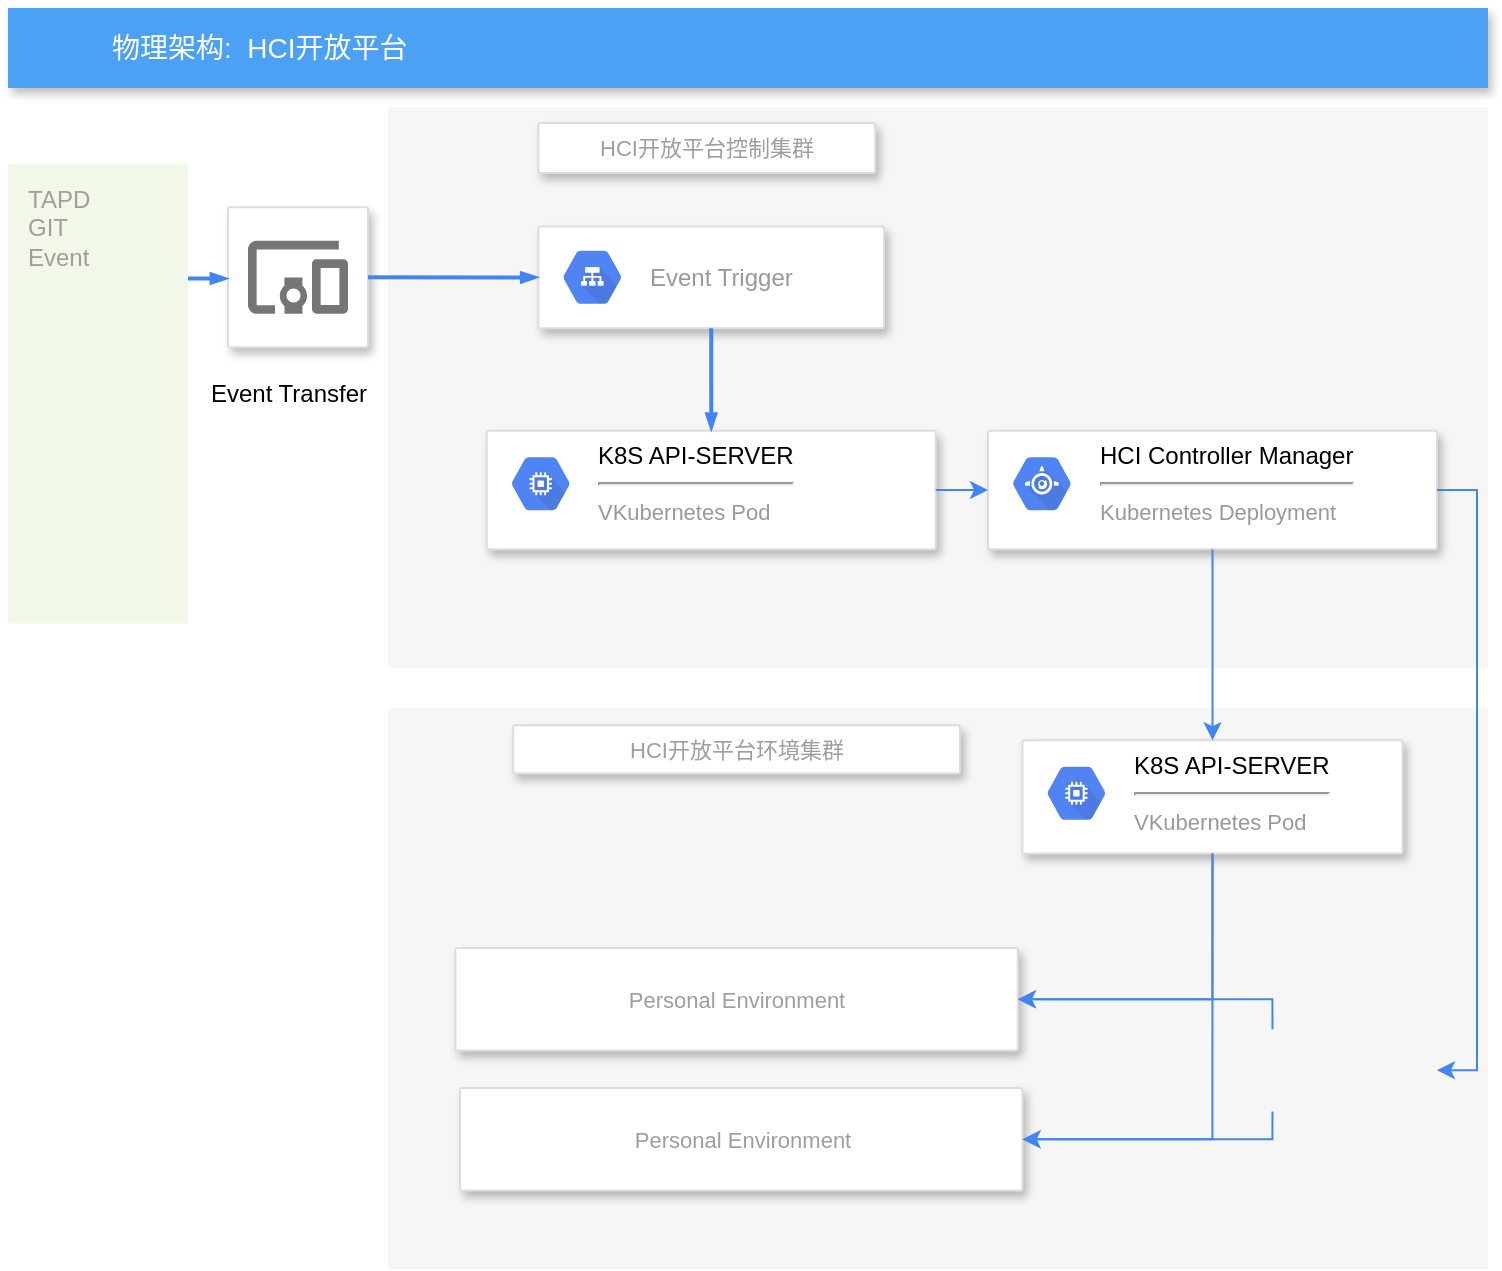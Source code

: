 <mxfile version="14.7.10" type="github">
  <diagram id="f106602c-feb2-e66a-4537-3a34d633f6aa" name="Page-1">
    <mxGraphModel dx="1185" dy="588" grid="1" gridSize="10" guides="1" tooltips="1" connect="1" arrows="1" fold="1" page="1" pageScale="1" pageWidth="1169" pageHeight="827" background="none" math="0" shadow="0">
      <root>
        <mxCell id="0" />
        <mxCell id="1" parent="0" />
        <mxCell id="14" value="" style="fillColor=#F6F6F6;strokeColor=none;shadow=0;gradientColor=none;fontSize=14;align=left;spacing=10;fontColor=#717171;9E9E9E;verticalAlign=top;spacingTop=-4;fontStyle=0;spacingLeft=40;html=1;" parent="1" vertex="1">
          <mxGeometry x="360" y="89.5" width="550" height="280.5" as="geometry" />
        </mxCell>
        <mxCell id="dVu_DJk5FjTDN_5h1LHO-1001" value="" style="shape=image;verticalLabelPosition=bottom;labelBackgroundColor=#ffffff;verticalAlign=top;aspect=fixed;imageAspect=0;image=https://dss0.bdstatic.com/70cFvHSh_Q1YnxGkpoWK1HF6hhy/it/u=1989177312,647456634&amp;fm=26&amp;gp=0.jpg;" vertex="1" parent="14">
          <mxGeometry x="33.673" y="8.898" width="21.289" height="20.651" as="geometry" />
        </mxCell>
        <mxCell id="dVu_DJk5FjTDN_5h1LHO-1003" value="HCI开放平台控制集群" style="strokeColor=#dddddd;fillColor=#ffffff;shadow=1;strokeWidth=1;rounded=1;absoluteArcSize=1;arcSize=2;fontSize=11;fontColor=#9E9E9E;align=center;html=1;" vertex="1" parent="14">
          <mxGeometry x="75.204" y="8.051" width="168.367" height="24.999" as="geometry" />
        </mxCell>
        <mxCell id="993" value="" style="strokeColor=#dddddd;fillColor=#ffffff;shadow=1;strokeWidth=1;rounded=1;absoluteArcSize=1;arcSize=2;fontSize=11;fontColor=#9E9E9E;align=center;html=1;" parent="14" vertex="1">
          <mxGeometry x="49.378" y="161.857" width="224.49" height="59.32" as="geometry" />
        </mxCell>
        <mxCell id="994" value="&lt;font color=&quot;#000000&quot;&gt;K8S API-SERVER&lt;/font&gt;&lt;br&gt;&lt;hr&gt;&lt;font style=&quot;font-size: 11px&quot;&gt;VKubernetes Pod&lt;/font&gt;" style="dashed=0;connectable=0;html=1;fillColor=#5184F3;strokeColor=none;shape=mxgraph.gcp2.hexIcon;prIcon=compute_engine;part=1;labelPosition=right;verticalLabelPosition=middle;align=left;verticalAlign=top;spacingLeft=5;fontColor=#999999;fontSize=12;spacingTop=-8;" parent="993" vertex="1">
          <mxGeometry width="44" height="39" relative="1" as="geometry">
            <mxPoint x="5" y="7" as="offset" />
          </mxGeometry>
        </mxCell>
        <mxCell id="991" value="" style="strokeColor=#dddddd;fillColor=#ffffff;shadow=1;strokeWidth=1;rounded=1;absoluteArcSize=1;arcSize=2;fontSize=11;fontColor=#9E9E9E;align=center;html=1;" parent="14" vertex="1">
          <mxGeometry x="299.998" y="161.856" width="224.49" height="59.32" as="geometry" />
        </mxCell>
        <mxCell id="992" value="&lt;font color=&quot;#000000&quot;&gt;HCI Controller Manager&lt;/font&gt;&lt;br&gt;&lt;hr&gt;&lt;span style=&quot;font-size: 11px&quot;&gt;Kubernetes Deployment&lt;/span&gt;" style="dashed=0;connectable=0;html=1;fillColor=#5184F3;strokeColor=none;shape=mxgraph.gcp2.hexIcon;prIcon=app_engine;part=1;labelPosition=right;verticalLabelPosition=middle;align=left;verticalAlign=top;spacingLeft=5;fontColor=#999999;fontSize=12;spacingTop=-8;" parent="991" vertex="1">
          <mxGeometry width="44" height="39" relative="1" as="geometry">
            <mxPoint x="5" y="7" as="offset" />
          </mxGeometry>
        </mxCell>
        <mxCell id="dVu_DJk5FjTDN_5h1LHO-1005" value="" style="edgeStyle=orthogonalEdgeStyle;rounded=0;orthogonalLoop=1;jettySize=auto;html=1;strokeColor=#4284F3;" edge="1" parent="14" source="993" target="991">
          <mxGeometry relative="1" as="geometry" />
        </mxCell>
        <mxCell id="989" value="" style="strokeColor=#dddddd;fillColor=#ffffff;shadow=1;strokeWidth=1;rounded=1;absoluteArcSize=1;arcSize=2;fontSize=11;fontColor=#9E9E9E;align=center;html=1;" parent="14" vertex="1">
          <mxGeometry x="75.199" y="59.744" width="172.84" height="50.846" as="geometry" />
        </mxCell>
        <mxCell id="990" value="Event Trigger" style="dashed=0;connectable=0;html=1;fillColor=#5184F3;strokeColor=none;shape=mxgraph.gcp2.hexIcon;prIcon=cloud_load_balancing;part=1;labelPosition=right;verticalLabelPosition=middle;align=left;verticalAlign=middle;spacingLeft=5;fontColor=#999999;fontSize=12;" parent="989" vertex="1">
          <mxGeometry y="0.5" width="44" height="39" relative="1" as="geometry">
            <mxPoint x="5" y="-19.5" as="offset" />
          </mxGeometry>
        </mxCell>
        <mxCell id="1000" style="edgeStyle=orthogonalEdgeStyle;rounded=0;elbow=vertical;html=1;labelBackgroundColor=none;startFill=1;startSize=4;endArrow=blockThin;endFill=1;endSize=4;jettySize=auto;orthogonalLoop=1;strokeColor=#4284F3;strokeWidth=2;fontSize=12;fontColor=#000000;align=left;dashed=0;" parent="14" source="989" target="993" edge="1">
          <mxGeometry relative="1" as="geometry" />
        </mxCell>
        <mxCell id="997" value="TAPD&lt;br&gt;GIT&lt;br&gt;Event" style="rounded=1;absoluteArcSize=1;arcSize=2;html=1;strokeColor=none;gradientColor=none;shadow=0;dashed=0;fontSize=12;fontColor=#9E9E9E;align=left;verticalAlign=top;spacing=10;spacingTop=-4;fillColor=#F1F8E9;" parent="1" vertex="1">
          <mxGeometry x="170" y="117.75" width="90" height="230" as="geometry" />
        </mxCell>
        <mxCell id="818" value="物理架构:&amp;nbsp; HCI开放平台" style="fillColor=#4DA1F5;strokeColor=none;shadow=1;gradientColor=none;fontSize=14;align=left;spacingLeft=50;fontColor=#ffffff;html=1;" parent="1" vertex="1">
          <mxGeometry x="170" y="40" width="740" height="40" as="geometry" />
        </mxCell>
        <mxCell id="985" value="" style="strokeColor=#dddddd;fillColor=#ffffff;shadow=1;strokeWidth=1;rounded=1;absoluteArcSize=1;arcSize=2;labelPosition=center;verticalLabelPosition=middle;align=center;verticalAlign=bottom;spacingLeft=0;fontColor=#999999;fontSize=12;whiteSpace=wrap;spacingBottom=2;html=1;" parent="1" vertex="1">
          <mxGeometry x="280" y="139.67" width="70" height="70" as="geometry" />
        </mxCell>
        <mxCell id="986" value="" style="dashed=0;connectable=0;html=1;fillColor=#757575;strokeColor=none;shape=mxgraph.gcp2.mobile_devices;part=1;" parent="985" vertex="1">
          <mxGeometry x="0.5" width="50" height="36.5" relative="1" as="geometry">
            <mxPoint x="-25" y="16.75" as="offset" />
          </mxGeometry>
        </mxCell>
        <mxCell id="dVu_DJk5FjTDN_5h1LHO-1008" style="edgeStyle=orthogonalEdgeStyle;rounded=0;elbow=vertical;html=1;labelBackgroundColor=none;startFill=1;startSize=4;endArrow=blockThin;endFill=1;endSize=4;jettySize=auto;orthogonalLoop=1;strokeColor=#4284F3;strokeWidth=2;fontSize=12;fontColor=#000000;align=left;dashed=0;entryX=0;entryY=0.5;entryDx=0;entryDy=0;exitX=1;exitY=0.25;exitDx=0;exitDy=0;" edge="1" parent="1" source="997" target="985">
          <mxGeometry relative="1" as="geometry">
            <mxPoint x="140" y="175" as="sourcePoint" />
            <mxPoint x="121.388" y="160.1" as="targetPoint" />
            <Array as="points" />
          </mxGeometry>
        </mxCell>
        <mxCell id="dVu_DJk5FjTDN_5h1LHO-1010" style="edgeStyle=orthogonalEdgeStyle;rounded=0;elbow=vertical;html=1;labelBackgroundColor=none;startFill=1;startSize=4;endArrow=blockThin;endFill=1;endSize=4;jettySize=auto;orthogonalLoop=1;strokeWidth=2;fontSize=12;fontColor=#000000;align=left;dashed=0;entryX=0;entryY=0.5;entryDx=0;entryDy=0;exitX=1;exitY=0.5;exitDx=0;exitDy=0;strokeColor=#4284F3;" edge="1" parent="1" source="985" target="989">
          <mxGeometry relative="1" as="geometry">
            <mxPoint x="110" y="185" as="sourcePoint" />
            <mxPoint x="200" y="185" as="targetPoint" />
            <Array as="points">
              <mxPoint x="430" y="175" />
              <mxPoint x="430" y="175" />
            </Array>
          </mxGeometry>
        </mxCell>
        <mxCell id="dVu_DJk5FjTDN_5h1LHO-1011" value="Event Transfer" style="text;html=1;align=center;verticalAlign=middle;resizable=0;points=[];autosize=1;strokeColor=none;" vertex="1" parent="1">
          <mxGeometry x="265" y="222.75" width="90" height="20" as="geometry" />
        </mxCell>
        <mxCell id="dVu_DJk5FjTDN_5h1LHO-1012" value="" style="fillColor=#F6F6F6;strokeColor=none;shadow=0;gradientColor=none;fontSize=14;align=left;spacing=10;fontColor=#717171;9E9E9E;verticalAlign=top;spacingTop=-4;fontStyle=0;spacingLeft=40;html=1;" vertex="1" parent="1">
          <mxGeometry x="360" y="390" width="550" height="280.5" as="geometry" />
        </mxCell>
        <mxCell id="dVu_DJk5FjTDN_5h1LHO-1013" value="" style="shape=image;verticalLabelPosition=bottom;labelBackgroundColor=#ffffff;verticalAlign=top;aspect=fixed;imageAspect=0;image=https://dss0.bdstatic.com/70cFvHSh_Q1YnxGkpoWK1HF6hhy/it/u=1989177312,647456634&amp;fm=26&amp;gp=0.jpg;" vertex="1" parent="dVu_DJk5FjTDN_5h1LHO-1012">
          <mxGeometry x="33.67" y="8.6" width="22.06" height="21.4" as="geometry" />
        </mxCell>
        <mxCell id="dVu_DJk5FjTDN_5h1LHO-1014" value="HCI开放平台环境集群" style="strokeColor=#dddddd;fillColor=#ffffff;shadow=1;strokeWidth=1;rounded=1;absoluteArcSize=1;arcSize=2;fontSize=11;fontColor=#9E9E9E;align=center;html=1;" vertex="1" parent="dVu_DJk5FjTDN_5h1LHO-1012">
          <mxGeometry x="62.609" y="8.599" width="223.363" height="24.159" as="geometry" />
        </mxCell>
        <mxCell id="dVu_DJk5FjTDN_5h1LHO-1024" value="Personal Environment" style="strokeColor=#dddddd;fillColor=#ffffff;shadow=1;strokeWidth=1;rounded=1;absoluteArcSize=1;arcSize=2;fontSize=11;fontColor=#9E9E9E;align=center;html=1;" vertex="1" parent="dVu_DJk5FjTDN_5h1LHO-1012">
          <mxGeometry x="36.01" y="190" width="281.23" height="51.27" as="geometry" />
        </mxCell>
        <mxCell id="dVu_DJk5FjTDN_5h1LHO-1026" value="Personal Environment" style="strokeColor=#dddddd;fillColor=#ffffff;shadow=1;strokeWidth=1;rounded=1;absoluteArcSize=1;arcSize=2;fontSize=11;fontColor=#9E9E9E;align=center;html=1;" vertex="1" parent="dVu_DJk5FjTDN_5h1LHO-1012">
          <mxGeometry x="33.67" y="120" width="281.23" height="51.27" as="geometry" />
        </mxCell>
        <mxCell id="dVu_DJk5FjTDN_5h1LHO-1028" value="" style="strokeColor=#dddddd;fillColor=#ffffff;shadow=1;strokeWidth=1;rounded=1;absoluteArcSize=1;arcSize=2;fontSize=11;fontColor=#9E9E9E;align=center;html=1;" vertex="1" parent="dVu_DJk5FjTDN_5h1LHO-1012">
          <mxGeometry x="317.24" y="16.12" width="190" height="56.6" as="geometry" />
        </mxCell>
        <mxCell id="dVu_DJk5FjTDN_5h1LHO-1029" value="&lt;font color=&quot;#000000&quot;&gt;K8S API-SERVER&lt;/font&gt;&lt;br&gt;&lt;hr&gt;&lt;font style=&quot;font-size: 11px&quot;&gt;VKubernetes Pod&lt;/font&gt;" style="dashed=0;connectable=0;html=1;fillColor=#5184F3;strokeColor=none;shape=mxgraph.gcp2.hexIcon;prIcon=compute_engine;part=1;labelPosition=right;verticalLabelPosition=middle;align=left;verticalAlign=top;spacingLeft=5;fontColor=#999999;fontSize=12;spacingTop=-8;" vertex="1" parent="dVu_DJk5FjTDN_5h1LHO-1028">
          <mxGeometry width="44" height="39" relative="1" as="geometry">
            <mxPoint x="5" y="7" as="offset" />
          </mxGeometry>
        </mxCell>
        <mxCell id="dVu_DJk5FjTDN_5h1LHO-1033" style="edgeStyle=orthogonalEdgeStyle;rounded=0;orthogonalLoop=1;jettySize=auto;html=1;exitX=0.5;exitY=1;exitDx=0;exitDy=0;strokeColor=#4284F3;entryX=1;entryY=0.5;entryDx=0;entryDy=0;" edge="1" parent="dVu_DJk5FjTDN_5h1LHO-1012" source="dVu_DJk5FjTDN_5h1LHO-1028" target="dVu_DJk5FjTDN_5h1LHO-1024">
          <mxGeometry relative="1" as="geometry">
            <mxPoint x="-88.192" y="201.096" as="sourcePoint" />
            <mxPoint x="114.334" y="250.2" as="targetPoint" />
            <Array as="points">
              <mxPoint x="412" y="216" />
            </Array>
          </mxGeometry>
        </mxCell>
        <mxCell id="dVu_DJk5FjTDN_5h1LHO-1034" style="edgeStyle=orthogonalEdgeStyle;rounded=0;orthogonalLoop=1;jettySize=auto;html=1;exitX=0.5;exitY=1;exitDx=0;exitDy=0;strokeColor=#4284F3;entryX=1;entryY=0.5;entryDx=0;entryDy=0;" edge="1" parent="dVu_DJk5FjTDN_5h1LHO-1012" source="dVu_DJk5FjTDN_5h1LHO-1028" target="dVu_DJk5FjTDN_5h1LHO-1026">
          <mxGeometry relative="1" as="geometry">
            <mxPoint x="467.103" y="250.157" as="sourcePoint" />
            <mxPoint x="487.143" y="180.626" as="targetPoint" />
            <Array as="points">
              <mxPoint x="412" y="146" />
            </Array>
          </mxGeometry>
        </mxCell>
        <mxCell id="dVu_DJk5FjTDN_5h1LHO-1045" style="edgeStyle=orthogonalEdgeStyle;rounded=0;orthogonalLoop=1;jettySize=auto;html=1;exitX=0;exitY=0.25;exitDx=0;exitDy=0;entryX=1;entryY=0.5;entryDx=0;entryDy=0;strokeColor=#4284F3;" edge="1" parent="dVu_DJk5FjTDN_5h1LHO-1012" source="dVu_DJk5FjTDN_5h1LHO-1037" target="dVu_DJk5FjTDN_5h1LHO-1026">
          <mxGeometry relative="1" as="geometry">
            <Array as="points">
              <mxPoint x="442" y="146" />
            </Array>
          </mxGeometry>
        </mxCell>
        <mxCell id="dVu_DJk5FjTDN_5h1LHO-1046" style="edgeStyle=orthogonalEdgeStyle;rounded=0;orthogonalLoop=1;jettySize=auto;html=1;exitX=0;exitY=0.75;exitDx=0;exitDy=0;entryX=1;entryY=0.5;entryDx=0;entryDy=0;strokeColor=#4284F3;" edge="1" parent="dVu_DJk5FjTDN_5h1LHO-1012" source="dVu_DJk5FjTDN_5h1LHO-1037" target="dVu_DJk5FjTDN_5h1LHO-1024">
          <mxGeometry relative="1" as="geometry">
            <Array as="points">
              <mxPoint x="442" y="216" />
            </Array>
          </mxGeometry>
        </mxCell>
        <mxCell id="dVu_DJk5FjTDN_5h1LHO-1037" value="" style="shape=image;verticalLabelPosition=bottom;labelBackgroundColor=#ffffff;verticalAlign=top;aspect=fixed;imageAspect=0;image=https://dss3.bdstatic.com/70cFv8Sh_Q1YnxGkpoWK1HF6hhy/it/u=3704943535,3575614254&amp;fm=26&amp;gp=0.jpg;" vertex="1" parent="dVu_DJk5FjTDN_5h1LHO-1012">
          <mxGeometry x="442.24" y="140" width="82.25" height="82.25" as="geometry" />
        </mxCell>
        <mxCell id="dVu_DJk5FjTDN_5h1LHO-1025" value="" style="shape=image;verticalLabelPosition=bottom;labelBackgroundColor=#ffffff;verticalAlign=top;aspect=fixed;imageAspect=0;image=https://dss0.bdstatic.com/70cFvHSh_Q1YnxGkpoWK1HF6hhy/it/u=1989177312,647456634&amp;fm=26&amp;gp=0.jpg;" vertex="1" parent="1">
          <mxGeometry x="440.003" y="594.998" width="21.289" height="20.651" as="geometry" />
        </mxCell>
        <mxCell id="dVu_DJk5FjTDN_5h1LHO-1027" value="" style="shape=image;verticalLabelPosition=bottom;labelBackgroundColor=#ffffff;verticalAlign=top;aspect=fixed;imageAspect=0;image=https://dss0.bdstatic.com/70cFvHSh_Q1YnxGkpoWK1HF6hhy/it/u=1989177312,647456634&amp;fm=26&amp;gp=0.jpg;" vertex="1" parent="1">
          <mxGeometry x="440.003" y="526.928" width="21.289" height="20.651" as="geometry" />
        </mxCell>
        <mxCell id="dVu_DJk5FjTDN_5h1LHO-1030" style="edgeStyle=orthogonalEdgeStyle;rounded=0;orthogonalLoop=1;jettySize=auto;html=1;exitX=0.5;exitY=1;exitDx=0;exitDy=0;strokeColor=#4284F3;" edge="1" parent="1" source="991" target="dVu_DJk5FjTDN_5h1LHO-1028">
          <mxGeometry relative="1" as="geometry" />
        </mxCell>
        <mxCell id="dVu_DJk5FjTDN_5h1LHO-1043" style="edgeStyle=orthogonalEdgeStyle;rounded=0;orthogonalLoop=1;jettySize=auto;html=1;exitX=1;exitY=0.5;exitDx=0;exitDy=0;entryX=1;entryY=0.5;entryDx=0;entryDy=0;strokeColor=#4284F3;" edge="1" parent="1" source="991" target="dVu_DJk5FjTDN_5h1LHO-1037">
          <mxGeometry relative="1" as="geometry" />
        </mxCell>
      </root>
    </mxGraphModel>
  </diagram>
</mxfile>
